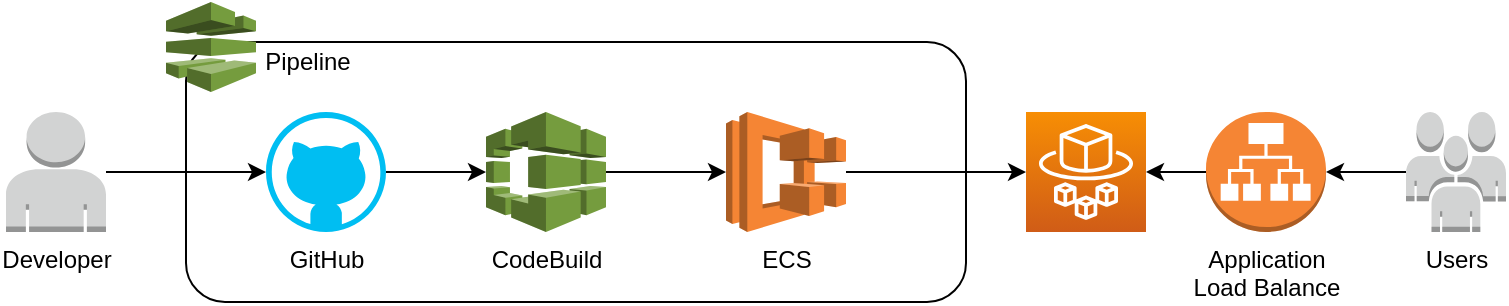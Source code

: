 <mxfile version="21.5.2" type="github">
  <diagram name="Página-1" id="4vWhanl9A33jTqplHWCs">
    <mxGraphModel dx="850" dy="446" grid="1" gridSize="10" guides="1" tooltips="1" connect="1" arrows="1" fold="1" page="1" pageScale="1" pageWidth="827" pageHeight="1169" math="0" shadow="0">
      <root>
        <mxCell id="0" />
        <mxCell id="1" parent="0" />
        <mxCell id="dxSCWSo96HdwxIIagAak-4" value="" style="rounded=1;whiteSpace=wrap;html=1;imageWidth=20;imageHeight=20;" vertex="1" parent="1">
          <mxGeometry x="130" y="340" width="390" height="130" as="geometry" />
        </mxCell>
        <mxCell id="dxSCWSo96HdwxIIagAak-20" value="" style="edgeStyle=orthogonalEdgeStyle;rounded=0;orthogonalLoop=1;jettySize=auto;html=1;" edge="1" parent="1" source="dxSCWSo96HdwxIIagAak-1" target="dxSCWSo96HdwxIIagAak-10">
          <mxGeometry relative="1" as="geometry" />
        </mxCell>
        <mxCell id="dxSCWSo96HdwxIIagAak-1" value="Users" style="outlineConnect=0;dashed=0;verticalLabelPosition=bottom;verticalAlign=top;align=center;html=1;shape=mxgraph.aws3.users;fillColor=#D2D3D3;gradientColor=none;" vertex="1" parent="1">
          <mxGeometry x="740" y="375" width="50" height="60" as="geometry" />
        </mxCell>
        <mxCell id="dxSCWSo96HdwxIIagAak-3" value="" style="outlineConnect=0;dashed=0;verticalLabelPosition=bottom;verticalAlign=top;align=center;html=1;shape=mxgraph.aws3.codepipeline;fillColor=#759C3E;gradientColor=none;" vertex="1" parent="1">
          <mxGeometry x="120" y="320" width="45" height="45" as="geometry" />
        </mxCell>
        <mxCell id="dxSCWSo96HdwxIIagAak-12" style="edgeStyle=orthogonalEdgeStyle;rounded=0;orthogonalLoop=1;jettySize=auto;html=1;" edge="1" parent="1" source="dxSCWSo96HdwxIIagAak-5" target="dxSCWSo96HdwxIIagAak-6">
          <mxGeometry relative="1" as="geometry" />
        </mxCell>
        <mxCell id="dxSCWSo96HdwxIIagAak-5" value="GitHub" style="verticalLabelPosition=bottom;html=1;verticalAlign=top;align=center;strokeColor=none;fillColor=#00BEF2;shape=mxgraph.azure.github_code;pointerEvents=1;" vertex="1" parent="1">
          <mxGeometry x="170" y="375" width="60" height="60" as="geometry" />
        </mxCell>
        <mxCell id="dxSCWSo96HdwxIIagAak-15" value="" style="edgeStyle=orthogonalEdgeStyle;rounded=0;orthogonalLoop=1;jettySize=auto;html=1;" edge="1" parent="1" source="dxSCWSo96HdwxIIagAak-6" target="dxSCWSo96HdwxIIagAak-7">
          <mxGeometry relative="1" as="geometry" />
        </mxCell>
        <mxCell id="dxSCWSo96HdwxIIagAak-6" value="CodeBuild" style="outlineConnect=0;dashed=0;verticalLabelPosition=bottom;verticalAlign=top;align=center;html=1;shape=mxgraph.aws3.codebuild;fillColor=#759C3E;gradientColor=none;" vertex="1" parent="1">
          <mxGeometry x="280" y="375" width="60" height="60" as="geometry" />
        </mxCell>
        <mxCell id="dxSCWSo96HdwxIIagAak-16" value="" style="edgeStyle=orthogonalEdgeStyle;rounded=0;orthogonalLoop=1;jettySize=auto;html=1;" edge="1" parent="1" source="dxSCWSo96HdwxIIagAak-7" target="dxSCWSo96HdwxIIagAak-9">
          <mxGeometry relative="1" as="geometry" />
        </mxCell>
        <mxCell id="dxSCWSo96HdwxIIagAak-7" value="ECS" style="outlineConnect=0;dashed=0;verticalLabelPosition=bottom;verticalAlign=top;align=center;html=1;shape=mxgraph.aws3.ecs;fillColor=#F58534;gradientColor=none;" vertex="1" parent="1">
          <mxGeometry x="400" y="375" width="60" height="60" as="geometry" />
        </mxCell>
        <mxCell id="dxSCWSo96HdwxIIagAak-9" value="Fargate" style="sketch=0;points=[[0,0,0],[0.25,0,0],[0.5,0,0],[0.75,0,0],[1,0,0],[0,1,0],[0.25,1,0],[0.5,1,0],[0.75,1,0],[1,1,0],[0,0.25,0],[0,0.5,0],[0,0.75,0],[1,0.25,0],[1,0.5,0],[1,0.75,0]];outlineConnect=0;fontColor=#FFFFFF;gradientColor=#F78E04;gradientDirection=north;fillColor=#D05C17;strokeColor=#ffffff;dashed=0;verticalLabelPosition=bottom;verticalAlign=top;align=center;html=1;fontSize=12;fontStyle=0;aspect=fixed;shape=mxgraph.aws4.resourceIcon;resIcon=mxgraph.aws4.fargate;" vertex="1" parent="1">
          <mxGeometry x="550" y="375" width="60" height="60" as="geometry" />
        </mxCell>
        <mxCell id="dxSCWSo96HdwxIIagAak-19" value="" style="edgeStyle=orthogonalEdgeStyle;rounded=0;orthogonalLoop=1;jettySize=auto;html=1;" edge="1" parent="1" source="dxSCWSo96HdwxIIagAak-10" target="dxSCWSo96HdwxIIagAak-9">
          <mxGeometry relative="1" as="geometry" />
        </mxCell>
        <mxCell id="dxSCWSo96HdwxIIagAak-10" value="Application &lt;br&gt;Load Balance" style="outlineConnect=0;dashed=0;verticalLabelPosition=bottom;verticalAlign=top;align=center;html=1;shape=mxgraph.aws3.application_load_balancer;fillColor=#F58534;gradientColor=none;" vertex="1" parent="1">
          <mxGeometry x="640" y="375" width="60" height="60" as="geometry" />
        </mxCell>
        <mxCell id="dxSCWSo96HdwxIIagAak-22" style="edgeStyle=orthogonalEdgeStyle;rounded=0;orthogonalLoop=1;jettySize=auto;html=1;" edge="1" parent="1" source="dxSCWSo96HdwxIIagAak-21" target="dxSCWSo96HdwxIIagAak-5">
          <mxGeometry relative="1" as="geometry" />
        </mxCell>
        <mxCell id="dxSCWSo96HdwxIIagAak-21" value="Developer" style="outlineConnect=0;dashed=0;verticalLabelPosition=bottom;verticalAlign=top;align=center;html=1;shape=mxgraph.aws3.user;fillColor=#D2D3D3;gradientColor=none;" vertex="1" parent="1">
          <mxGeometry x="40" y="375" width="50" height="60" as="geometry" />
        </mxCell>
        <mxCell id="dxSCWSo96HdwxIIagAak-23" value="Pipeline" style="text;html=1;strokeColor=none;fillColor=none;align=center;verticalAlign=middle;whiteSpace=wrap;rounded=0;" vertex="1" parent="1">
          <mxGeometry x="161" y="335" width="60" height="30" as="geometry" />
        </mxCell>
      </root>
    </mxGraphModel>
  </diagram>
</mxfile>
